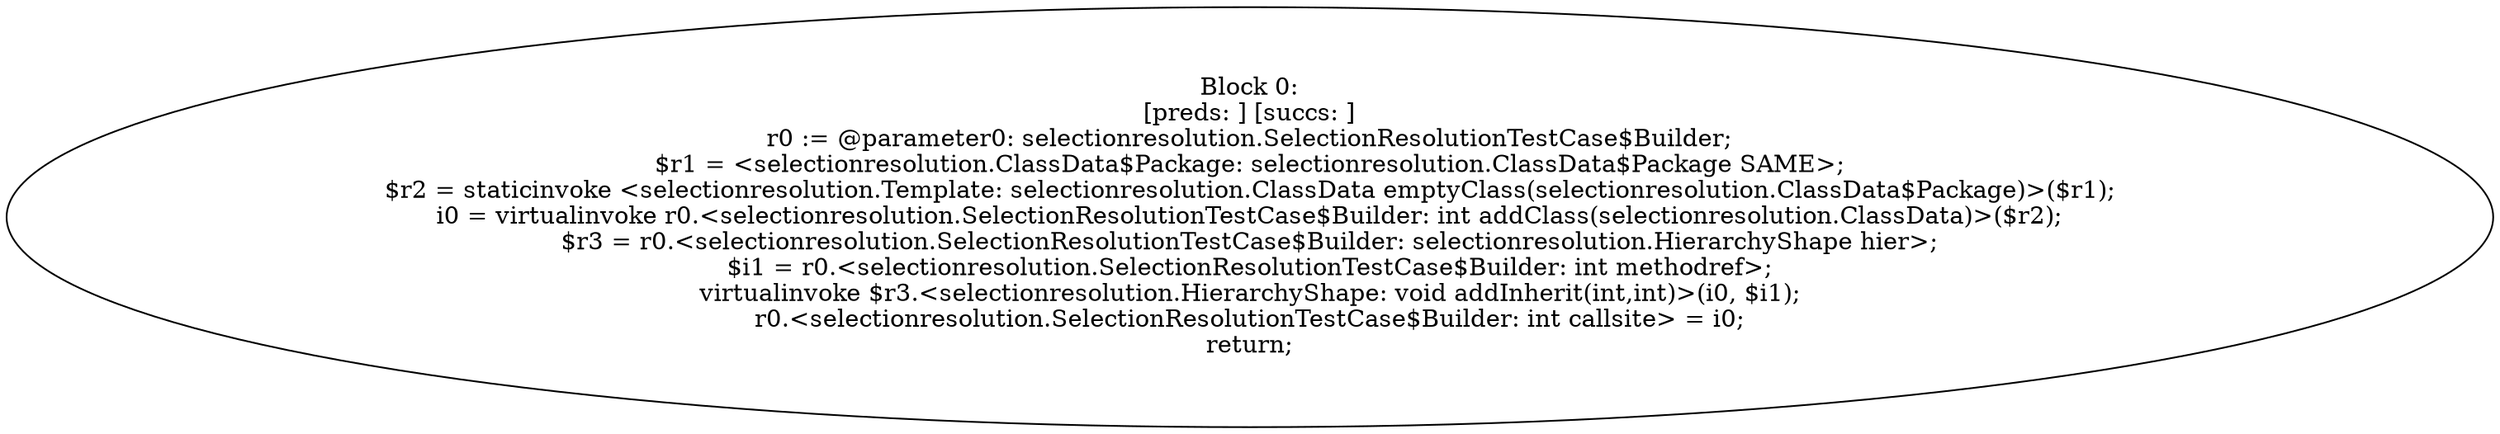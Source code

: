 digraph "unitGraph" {
    "Block 0:
[preds: ] [succs: ]
r0 := @parameter0: selectionresolution.SelectionResolutionTestCase$Builder;
$r1 = <selectionresolution.ClassData$Package: selectionresolution.ClassData$Package SAME>;
$r2 = staticinvoke <selectionresolution.Template: selectionresolution.ClassData emptyClass(selectionresolution.ClassData$Package)>($r1);
i0 = virtualinvoke r0.<selectionresolution.SelectionResolutionTestCase$Builder: int addClass(selectionresolution.ClassData)>($r2);
$r3 = r0.<selectionresolution.SelectionResolutionTestCase$Builder: selectionresolution.HierarchyShape hier>;
$i1 = r0.<selectionresolution.SelectionResolutionTestCase$Builder: int methodref>;
virtualinvoke $r3.<selectionresolution.HierarchyShape: void addInherit(int,int)>(i0, $i1);
r0.<selectionresolution.SelectionResolutionTestCase$Builder: int callsite> = i0;
return;
"
}
